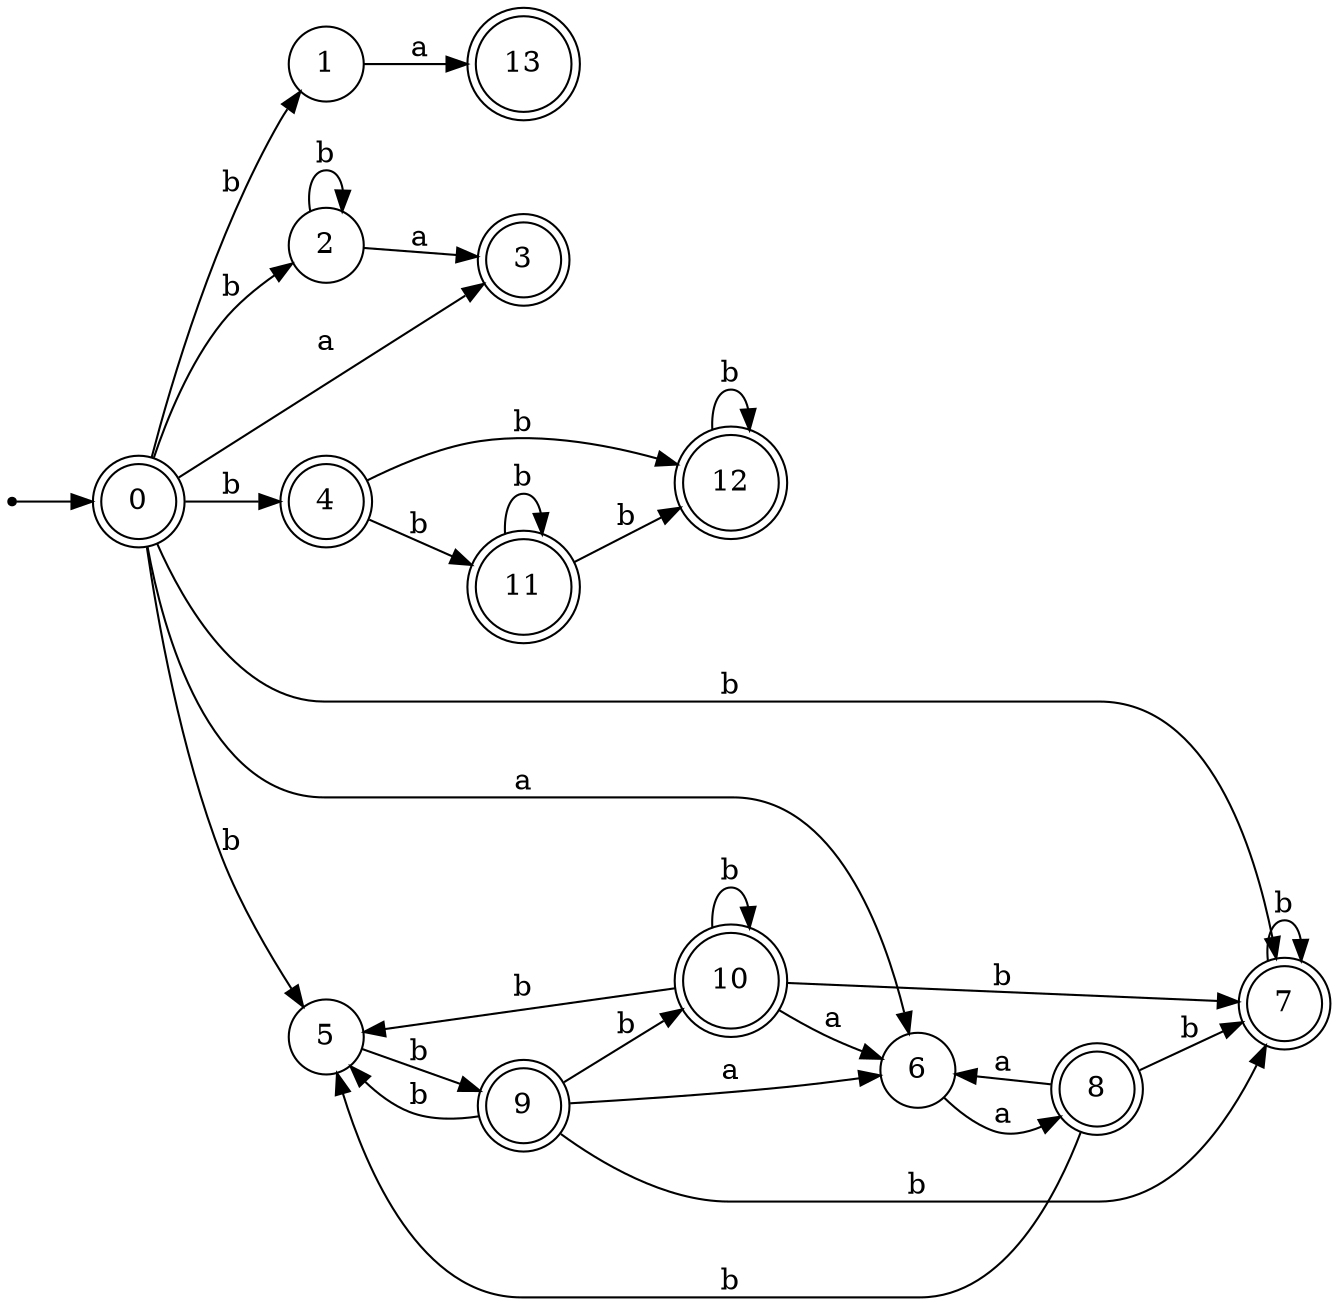 digraph finite_state_machine {
rankdir=LR;
size="20,20";
node [shape = point]; "dummy0"
node [shape = doublecircle]; "0";"dummy0" -> "0";
node [shape = circle]; "1";
node [shape = circle]; "2";
node [shape = doublecircle]; "3";node [shape = doublecircle]; "4";node [shape = circle]; "5";
node [shape = circle]; "6";
node [shape = doublecircle]; "7";node [shape = doublecircle]; "8";node [shape = doublecircle]; "9";node [shape = doublecircle]; "10";node [shape = doublecircle]; "11";node [shape = doublecircle]; "12";node [shape = doublecircle]; "13";"0" -> "1" [label = "b"];
 "0" -> "2" [label = "b"];
 "0" -> "4" [label = "b"];
 "0" -> "5" [label = "b"];
 "0" -> "7" [label = "b"];
 "0" -> "3" [label = "a"];
 "0" -> "6" [label = "a"];
 "7" -> "7" [label = "b"];
 "6" -> "8" [label = "a"];
 "8" -> "6" [label = "a"];
 "8" -> "5" [label = "b"];
 "8" -> "7" [label = "b"];
 "5" -> "9" [label = "b"];
 "9" -> "10" [label = "b"];
 "9" -> "5" [label = "b"];
 "9" -> "7" [label = "b"];
 "9" -> "6" [label = "a"];
 "10" -> "10" [label = "b"];
 "10" -> "5" [label = "b"];
 "10" -> "7" [label = "b"];
 "10" -> "6" [label = "a"];
 "4" -> "11" [label = "b"];
 "4" -> "12" [label = "b"];
 "12" -> "12" [label = "b"];
 "11" -> "11" [label = "b"];
 "11" -> "12" [label = "b"];
 "2" -> "2" [label = "b"];
 "2" -> "3" [label = "a"];
 "1" -> "13" [label = "a"];
 }
